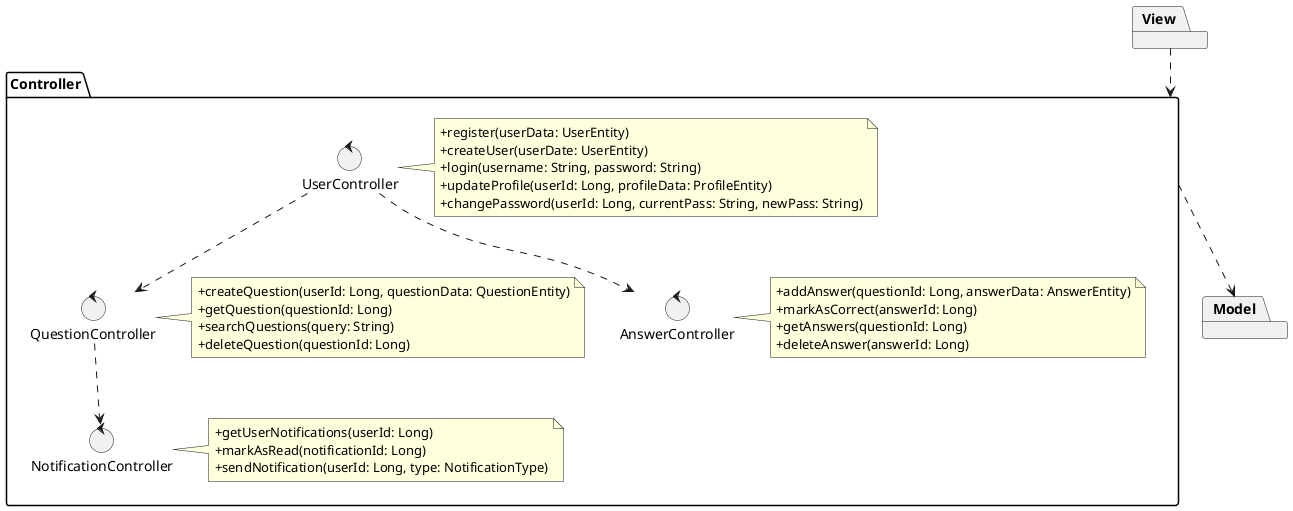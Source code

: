 @startuml

package Model {
}

package View {
}

View ..> Controller
Controller ..> Model

package Controller {
    control UserController
    note right of UserController
        +register(userData: UserEntity)
        +createUser(userDate: UserEntity)
        +login(username: String, password: String)
        +updateProfile(userId: Long, profileData: ProfileEntity)
        +changePassword(userId: Long, currentPass: String, newPass: String)
    end note

    control QuestionController
    note right of QuestionController
        +createQuestion(userId: Long, questionData: QuestionEntity)
        +getQuestion(questionId: Long)
        +searchQuestions(query: String)
        +deleteQuestion(questionId: Long)
    end note

    control AnswerController
    note right of AnswerController
        +addAnswer(questionId: Long, answerData: AnswerEntity)
        +markAsCorrect(answerId: Long)
        +getAnswers(questionId: Long)
        +deleteAnswer(answerId: Long)
    end note

    control NotificationController
    note right of NotificationController
        +getUserNotifications(userId: Long)
        +markAsRead(notificationId: Long)
        +sendNotification(userId: Long, type: NotificationType)
    end note

    UserController ..> QuestionController
    UserController ..> AnswerController
    QuestionController ..> NotificationController
}


@enduml